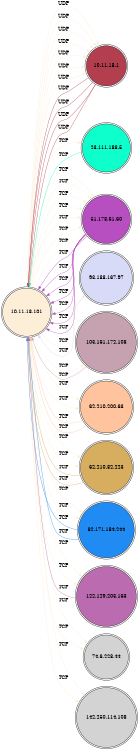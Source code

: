 digraph NetworkGraph {
dpi = 500
	rankdir=LR size="2,5"
	node [shape=doublecircle style=filled]
	"10.11.18.101" [fillcolor="#FDEED7"]
	"10.11.18.101":59066 -> "10.11.18.1":53 [label=UDP color="#FDEED7"]
	"10.11.18.1" [fillcolor="#B33E4E"]
	"10.11.18.1":53 -> "10.11.18.101":59066 [label=UDP color="#B33E4E"]
	"10.11.18.101":49862 -> "23.111.188.5":80 [label=TCP color="#FDEED7"]
	"23.111.188.5" [fillcolor="#0FFFCC"]
	"23.111.188.5":80 -> "10.11.18.101":49862 [label=TCP color="#0FFFCC"]
	"10.11.18.101":49864 -> "51.178.61.60":443 [label=TCP color="#FDEED7"]
	"51.178.61.60" [fillcolor="#B84FC0"]
	"51.178.61.60":443 -> "10.11.18.101":49864 [label=TCP color="#B84FC0"]
	"10.11.18.101":49865 -> "51.178.61.60":443 [label=TCP color="#FDEED7"]
	"10.11.18.101":49866 -> "93.188.167.97":443 [label=TCP color="#FDEED7"]
	"93.188.167.97" [fillcolor="#D7DBF8"]
	"93.188.167.97":443 -> "10.11.18.101":49866 [label=TCP color="#D7DBF8"]
	"51.178.61.60":443 -> "10.11.18.101":49865 [label=TCP color="#B84FC0"]
	"10.11.18.101":49867 -> "103.161.172.108":443 [label=TCP color="#FDEED7"]
	"103.161.172.108" [fillcolor="#C6A2B0"]
	"103.161.172.108":443 -> "10.11.18.101":49867 [label=TCP color="#C6A2B0"]
	"10.11.18.101":49869 -> "51.178.61.60":443 [label=TCP color="#FDEED7"]
	"51.178.61.60":443 -> "10.11.18.101":49869 [label=TCP color="#B84FC0"]
	"10.11.18.101":49870 -> "51.178.61.60":443 [label=TCP color="#FDEED7"]
	"51.178.61.60":443 -> "10.11.18.101":49870 [label=TCP color="#B84FC0"]
	"10.11.18.101":49871 -> "51.178.61.60":443 [label=TCP color="#FDEED7"]
	"10.11.18.101":49872 -> "62.210.200.63":443 [label=TCP color="#FDEED7"]
	"51.178.61.60":443 -> "10.11.18.101":49871 [label=TCP color="#B84FC0"]
	"62.210.200.63" [fillcolor="#FFC39E"]
	"62.210.200.63":443 -> "10.11.18.101":49872 [label=TCP color="#FFC39E"]
	"10.11.18.101":49873 -> "62.210.82.223":443 [label=TCP color="#FDEED7"]
	"62.210.82.223" [fillcolor="#D7AD60"]
	"62.210.82.223":443 -> "10.11.18.101":49873 [label=TCP color="#D7AD60"]
	"10.11.18.101":49874 -> "51.178.61.60":443 [label=TCP color="#FDEED7"]
	"10.11.18.101":49875 -> "62.210.200.63":443 [label=TCP color="#FDEED7"]
	"62.210.200.63":443 -> "10.11.18.101":49875 [label=TCP color="#FFC39E"]
	"51.178.61.60":443 -> "10.11.18.101":49874 [label=TCP color="#B84FC0"]
	"10.11.18.101":49876 -> "51.178.61.60":443 [label=TCP color="#FDEED7"]
	"51.178.61.60":443 -> "10.11.18.101":49876 [label=TCP color="#B84FC0"]
	"10.11.18.101":49877 -> "62.171.184.244":443 [label=TCP color="#FDEED7"]
	"62.171.184.244" [fillcolor="#208BF3"]
	"62.171.184.244":443 -> "10.11.18.101":49877 [label=TCP color="#208BF3"]
	"10.11.18.101":49878 -> "62.210.82.223":443 [label=TCP color="#FDEED7"]
	"62.210.82.223":443 -> "10.11.18.101":49878 [label=TCP color="#D7AD60"]
	"10.11.18.101":49879 -> "122.129.203.163":443 [label=TCP color="#FDEED7"]
	"10.11.18.101":49880 -> "62.171.184.244":443 [label=TCP color="#FDEED7"]
	"62.171.184.244":443 -> "10.11.18.101":49880 [label=TCP color="#208BF3"]
	"122.129.203.163" [fillcolor="#BB6BAF"]
	"122.129.203.163":443 -> "10.11.18.101":49879 [label=TCP color="#BB6BAF"]
	"10.11.18.101":49881 -> "122.129.203.163":443 [label=TCP color="#FDEED7"]
	"10.11.18.101":56527 -> "10.11.18.1":53 [label=UDP color="#FDEED7"]
	"10.11.18.101":49305 -> "10.11.18.1":53 [label=UDP color="#FDEED7"]
	"10.11.18.101":56468 -> "10.11.18.1":53 [label=UDP color="#FDEED7"]
	"10.11.18.101":60554 -> "10.11.18.1":53 [label=UDP color="#FDEED7"]
	"10.11.18.101":62589 -> "10.11.18.1":53 [label=UDP color="#FDEED7"]
	"10.11.18.101":51905 -> "10.11.18.1":53 [label=UDP color="#FDEED7"]
	"10.11.18.1":53 -> "10.11.18.101":60554 [label=UDP color="#B33E4E"]
	"10.11.18.1":53 -> "10.11.18.101":49305 [label=UDP color="#B33E4E"]
	"10.11.18.1":53 -> "10.11.18.101":56468 [label=UDP color="#B33E4E"]
	"10.11.18.101":49882 -> "74.6.228.44":465 [label=TCP color="#FDEED7"]
	"10.11.18.101":49884 -> "142.250.114.108":465 [label=TCP color="#FDEED7"]
	"10.11.18.101":49883 -> "74.6.228.44":587 [label=TCP color="#FDEED7"]
	"10.11.18.101":49885 -> "142.250.114.108":465 [label=TCP color="#FDEED7"]
}
